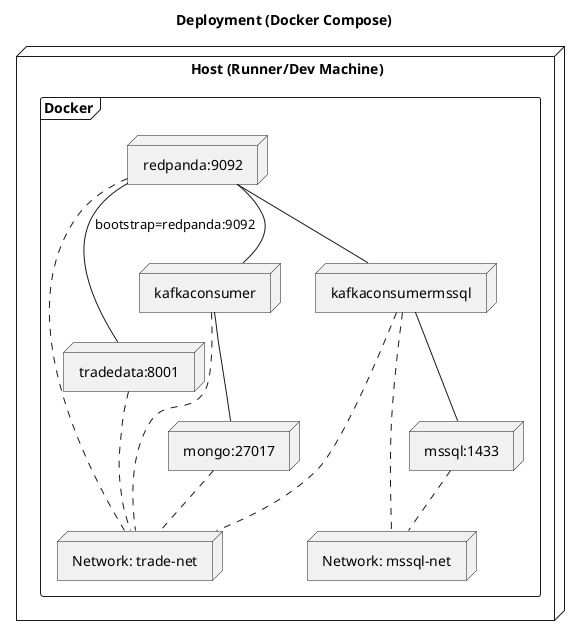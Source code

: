 @startuml
title Deployment (Docker Compose)

node "Host (Runner/Dev Machine)" {
  frame "Docker" {
    node "Network: trade-net" as net1
    node "Network: mssql-net" as net2

    node "redpanda:9092" as Redpanda
    node "mongo:27017" as Mongo
    node "mssql:1433" as MSSQL

    node "tradedata:8001" as TradeData
    node "kafkaconsumer" as KC_Mongo
    node "kafkaconsumermssql" as KC_SQL

    Redpanda -- TradeData : bootstrap=redpanda:9092
    Redpanda -- KC_Mongo
    Redpanda -- KC_SQL

    KC_Mongo -- Mongo
    KC_SQL -- MSSQL

    TradeData .. net1
    KC_Mongo .. net1
    Redpanda .. net1
    Mongo .. net1

    KC_SQL .. net1
    KC_SQL .. net2
    MSSQL .. net2
  }
}
@enduml
